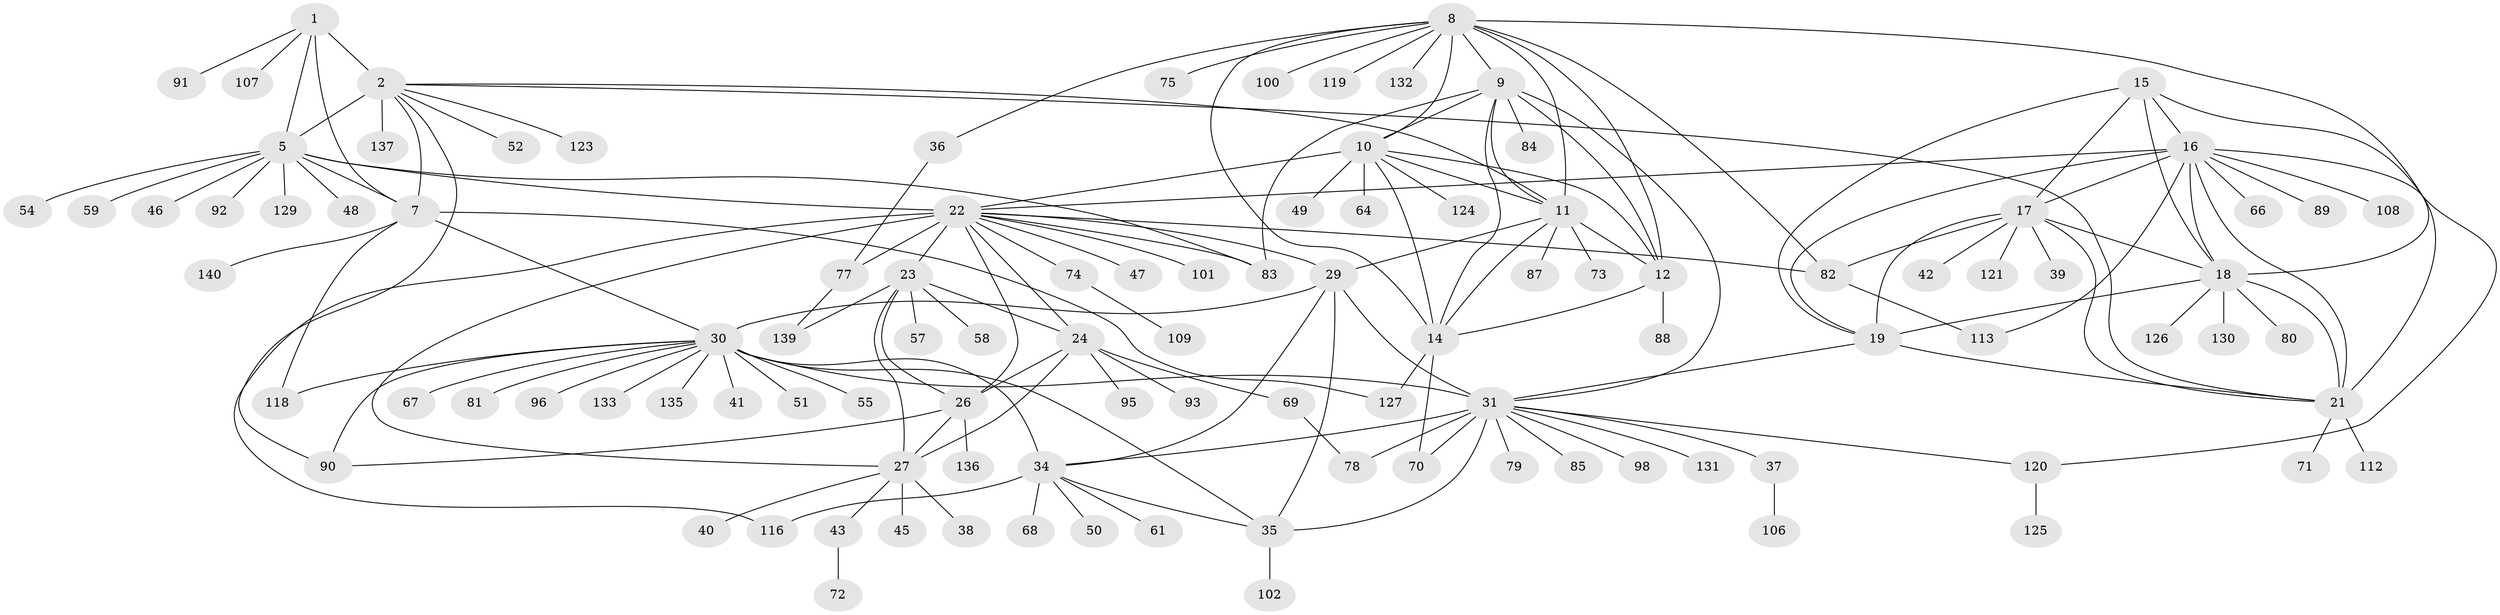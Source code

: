 // original degree distribution, {6: 0.007142857142857143, 8: 0.05714285714285714, 10: 0.05714285714285714, 11: 0.02857142857142857, 12: 0.02142857142857143, 9: 0.04285714285714286, 7: 0.02142857142857143, 13: 0.007142857142857143, 14: 0.007142857142857143, 2: 0.12857142857142856, 3: 0.05, 1: 0.5642857142857143, 4: 0.007142857142857143}
// Generated by graph-tools (version 1.1) at 2025/42/03/06/25 10:42:15]
// undirected, 107 vertices, 163 edges
graph export_dot {
graph [start="1"]
  node [color=gray90,style=filled];
  1 [super="+3"];
  2 [super="+4"];
  5 [super="+6"];
  7 [super="+53"];
  8 [super="+13"];
  9 [super="+94"];
  10 [super="+97"];
  11 [super="+128"];
  12;
  14 [super="+62"];
  15 [super="+104"];
  16;
  17 [super="+115"];
  18 [super="+20"];
  19 [super="+99"];
  21 [super="+86"];
  22 [super="+25"];
  23 [super="+76"];
  24 [super="+111"];
  26 [super="+65"];
  27 [super="+28"];
  29 [super="+105"];
  30 [super="+33"];
  31 [super="+32"];
  34 [super="+63"];
  35 [super="+56"];
  36;
  37 [super="+117"];
  38;
  39;
  40;
  41;
  42 [super="+103"];
  43 [super="+44"];
  45;
  46 [super="+60"];
  47;
  48;
  49;
  50;
  51;
  52;
  54;
  55;
  57;
  58;
  59;
  61;
  64;
  66;
  67;
  68;
  69 [super="+114"];
  70;
  71;
  72;
  73;
  74;
  75;
  77;
  78;
  79;
  80;
  81;
  82;
  83;
  84;
  85 [super="+110"];
  87;
  88;
  89;
  90 [super="+134"];
  91;
  92;
  93 [super="+122"];
  95;
  96;
  98;
  100;
  101;
  102;
  106;
  107;
  108;
  109;
  112;
  113;
  116;
  118;
  119;
  120;
  121;
  123;
  124;
  125;
  126;
  127;
  129;
  130;
  131;
  132;
  133;
  135 [super="+138"];
  136;
  137;
  139;
  140;
  1 -- 2 [weight=4];
  1 -- 5 [weight=4];
  1 -- 7 [weight=2];
  1 -- 91;
  1 -- 107;
  2 -- 5 [weight=4];
  2 -- 7 [weight=2];
  2 -- 52;
  2 -- 123;
  2 -- 137;
  2 -- 11;
  2 -- 21;
  2 -- 90;
  5 -- 7 [weight=2];
  5 -- 46;
  5 -- 54;
  5 -- 92;
  5 -- 129;
  5 -- 48;
  5 -- 83;
  5 -- 22;
  5 -- 59;
  7 -- 118;
  7 -- 127;
  7 -- 140;
  7 -- 30;
  8 -- 9 [weight=2];
  8 -- 10 [weight=2];
  8 -- 11 [weight=2];
  8 -- 12 [weight=2];
  8 -- 14 [weight=2];
  8 -- 18;
  8 -- 36;
  8 -- 75;
  8 -- 82;
  8 -- 100;
  8 -- 119;
  8 -- 132;
  9 -- 10;
  9 -- 11;
  9 -- 12;
  9 -- 14;
  9 -- 84;
  9 -- 31;
  9 -- 83;
  10 -- 11;
  10 -- 12;
  10 -- 14;
  10 -- 49;
  10 -- 64;
  10 -- 124;
  10 -- 22;
  11 -- 12;
  11 -- 14;
  11 -- 73;
  11 -- 87;
  11 -- 29;
  12 -- 14;
  12 -- 88;
  14 -- 70;
  14 -- 127;
  15 -- 16;
  15 -- 17;
  15 -- 18 [weight=2];
  15 -- 19;
  15 -- 21;
  16 -- 17;
  16 -- 18 [weight=2];
  16 -- 19;
  16 -- 21;
  16 -- 22;
  16 -- 66;
  16 -- 89;
  16 -- 108;
  16 -- 113;
  16 -- 120;
  17 -- 18 [weight=2];
  17 -- 19;
  17 -- 21;
  17 -- 39;
  17 -- 42;
  17 -- 121;
  17 -- 82;
  18 -- 19 [weight=2];
  18 -- 21 [weight=2];
  18 -- 80;
  18 -- 130;
  18 -- 126;
  19 -- 21;
  19 -- 31;
  21 -- 71;
  21 -- 112;
  22 -- 23 [weight=2];
  22 -- 24 [weight=2];
  22 -- 26 [weight=2];
  22 -- 27 [weight=4];
  22 -- 47;
  22 -- 82;
  22 -- 101;
  22 -- 74;
  22 -- 77;
  22 -- 83;
  22 -- 116;
  22 -- 29;
  23 -- 24;
  23 -- 26;
  23 -- 27 [weight=2];
  23 -- 57;
  23 -- 58;
  23 -- 139;
  24 -- 26;
  24 -- 27 [weight=2];
  24 -- 69;
  24 -- 93;
  24 -- 95;
  26 -- 27 [weight=2];
  26 -- 90;
  26 -- 136;
  27 -- 40;
  27 -- 43;
  27 -- 38;
  27 -- 45;
  29 -- 30 [weight=2];
  29 -- 31 [weight=2];
  29 -- 34;
  29 -- 35;
  30 -- 31 [weight=4];
  30 -- 34 [weight=2];
  30 -- 35 [weight=2];
  30 -- 41;
  30 -- 51;
  30 -- 55;
  30 -- 96;
  30 -- 67;
  30 -- 133;
  30 -- 135;
  30 -- 81;
  30 -- 118;
  30 -- 90;
  31 -- 34 [weight=2];
  31 -- 35 [weight=2];
  31 -- 79;
  31 -- 98;
  31 -- 131;
  31 -- 37;
  31 -- 70;
  31 -- 78;
  31 -- 85;
  31 -- 120;
  34 -- 35;
  34 -- 50;
  34 -- 61;
  34 -- 68;
  34 -- 116;
  35 -- 102;
  36 -- 77;
  37 -- 106;
  43 -- 72;
  69 -- 78;
  74 -- 109;
  77 -- 139;
  82 -- 113;
  120 -- 125;
}
